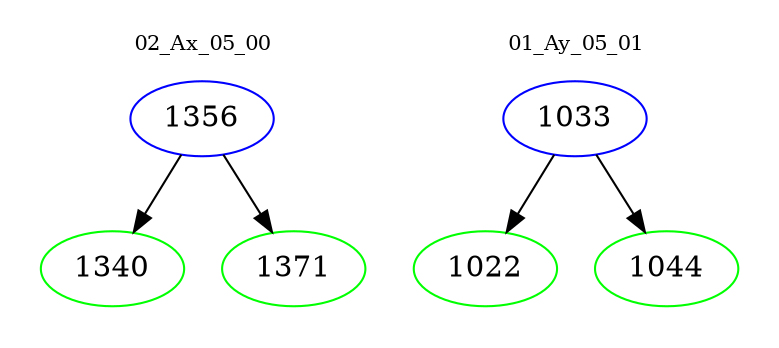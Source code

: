 digraph{
subgraph cluster_0 {
color = white
label = "02_Ax_05_00";
fontsize=10;
T0_1356 [label="1356", color="blue"]
T0_1356 -> T0_1340 [color="black"]
T0_1340 [label="1340", color="green"]
T0_1356 -> T0_1371 [color="black"]
T0_1371 [label="1371", color="green"]
}
subgraph cluster_1 {
color = white
label = "01_Ay_05_01";
fontsize=10;
T1_1033 [label="1033", color="blue"]
T1_1033 -> T1_1022 [color="black"]
T1_1022 [label="1022", color="green"]
T1_1033 -> T1_1044 [color="black"]
T1_1044 [label="1044", color="green"]
}
}
